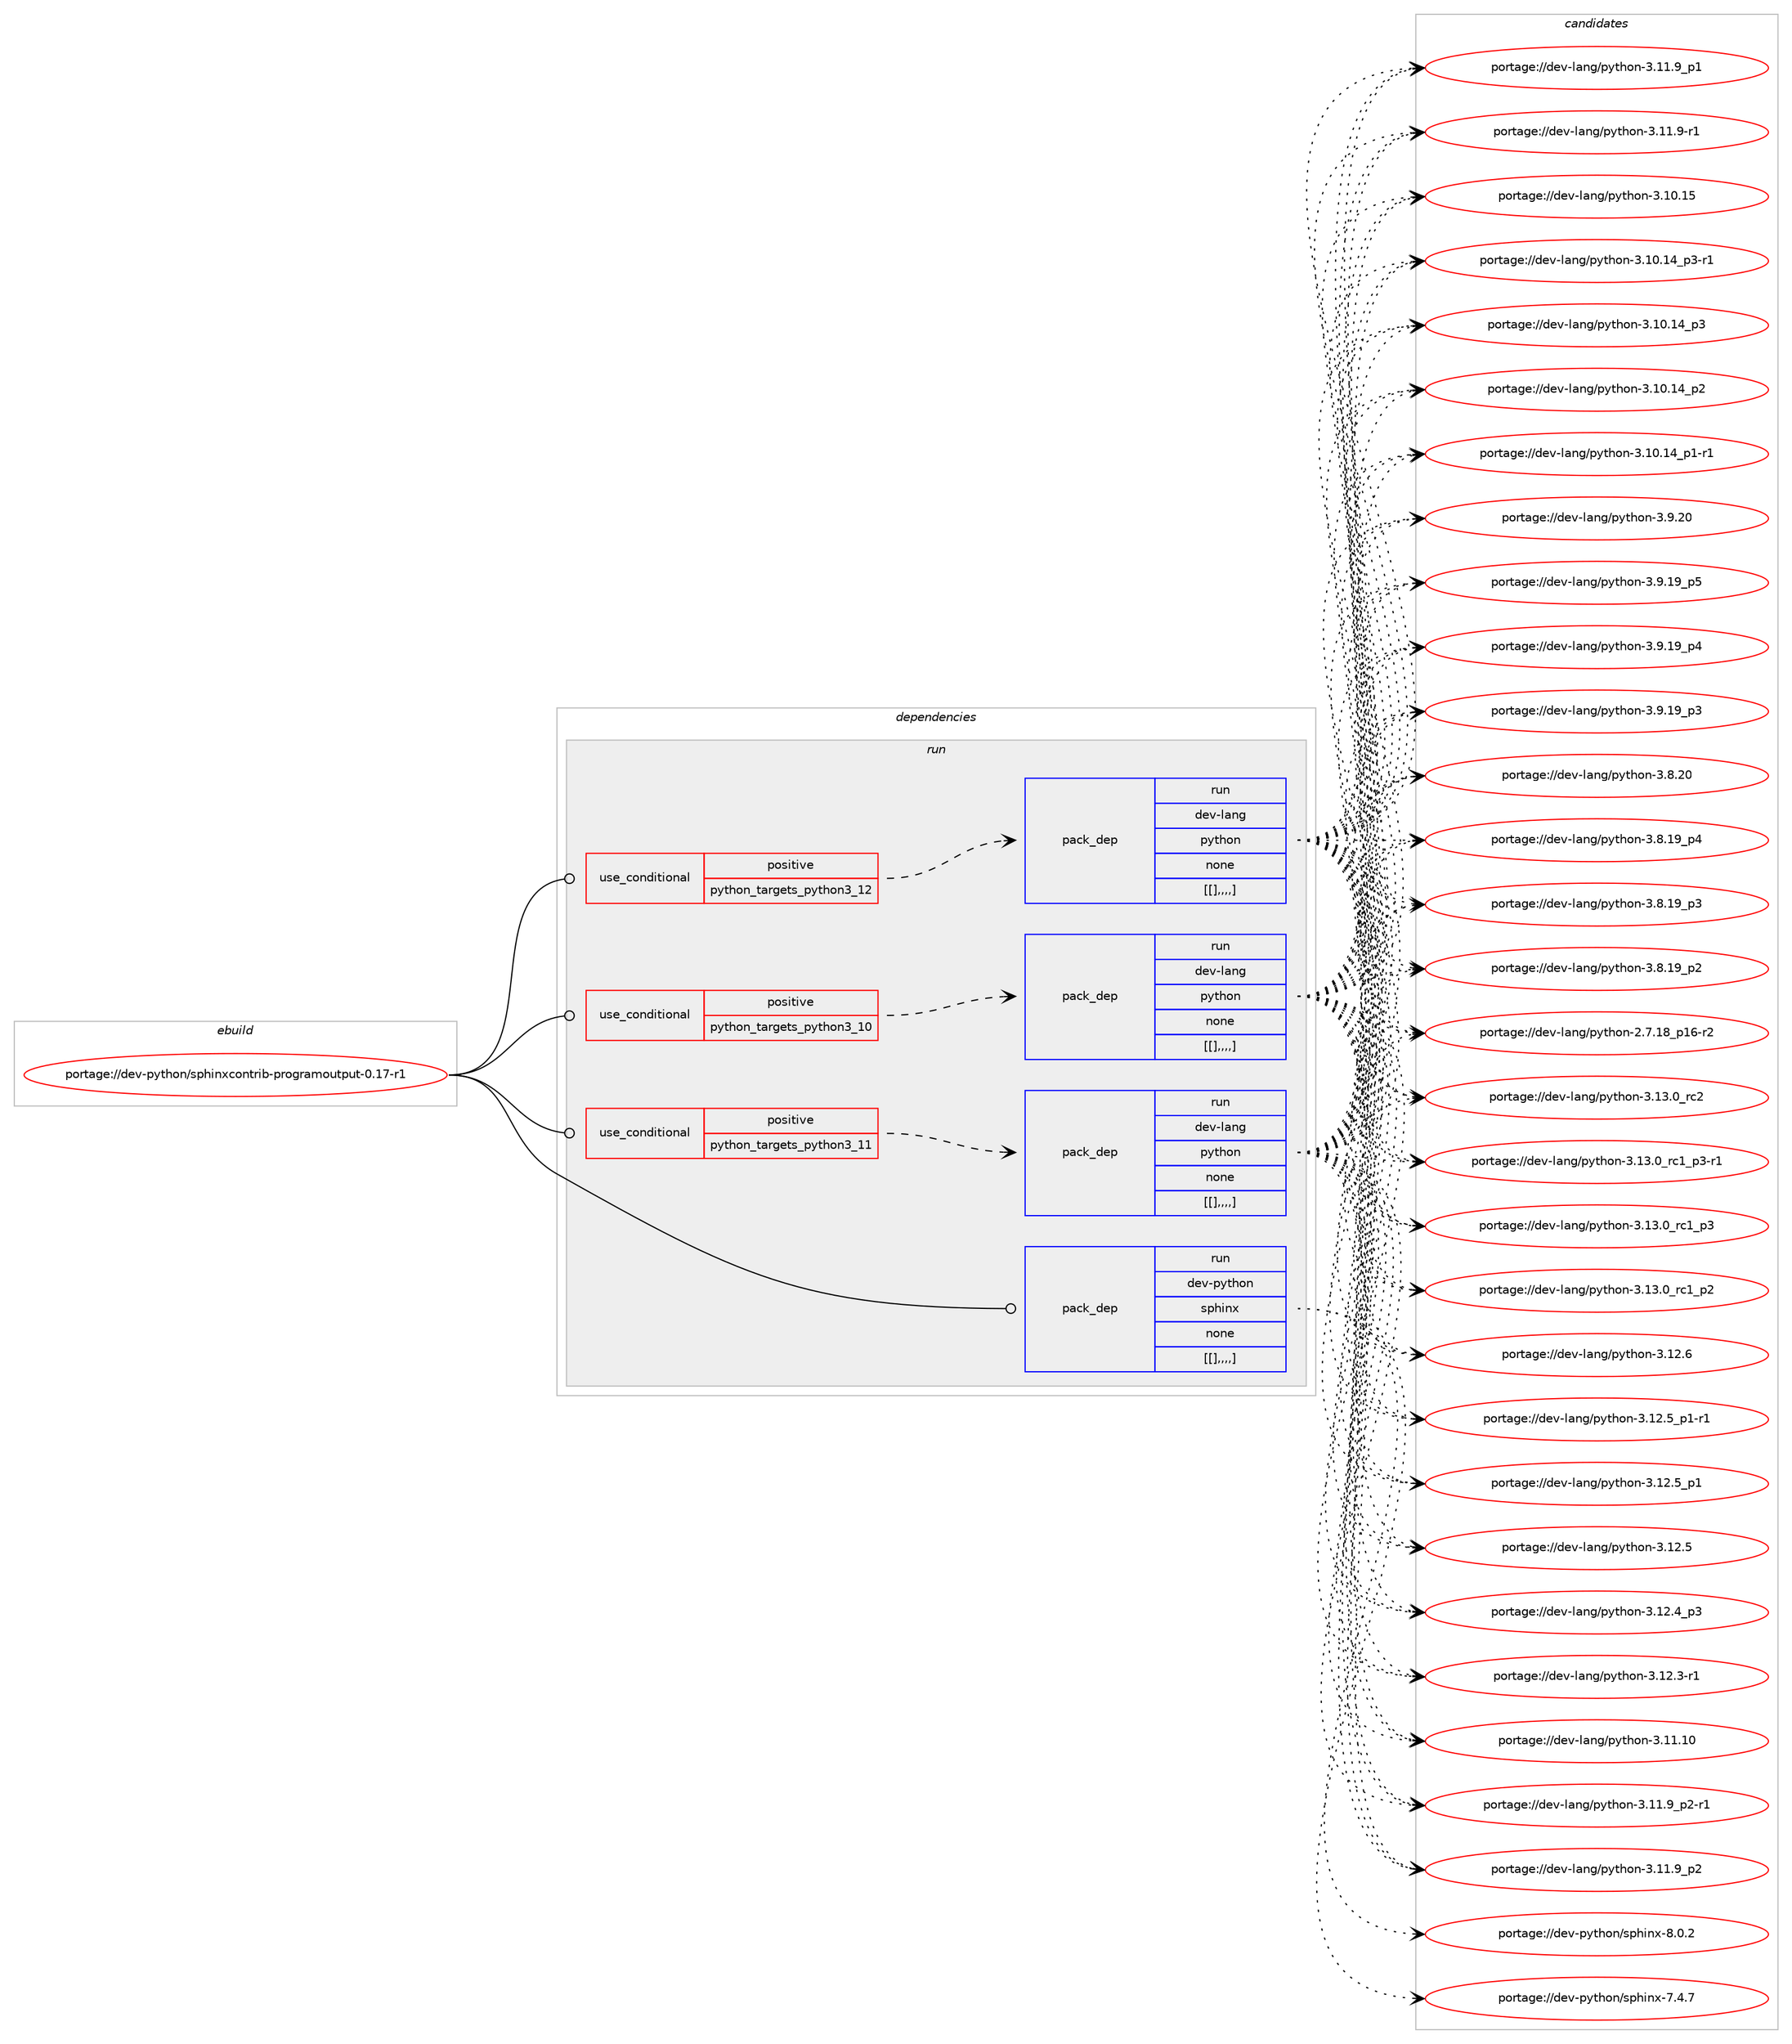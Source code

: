 digraph prolog {

# *************
# Graph options
# *************

newrank=true;
concentrate=true;
compound=true;
graph [rankdir=LR,fontname=Helvetica,fontsize=10,ranksep=1.5];#, ranksep=2.5, nodesep=0.2];
edge  [arrowhead=vee];
node  [fontname=Helvetica,fontsize=10];

# **********
# The ebuild
# **********

subgraph cluster_leftcol {
color=gray;
label=<<i>ebuild</i>>;
id [label="portage://dev-python/sphinxcontrib-programoutput-0.17-r1", color=red, width=4, href="../dev-python/sphinxcontrib-programoutput-0.17-r1.svg"];
}

# ****************
# The dependencies
# ****************

subgraph cluster_midcol {
color=gray;
label=<<i>dependencies</i>>;
subgraph cluster_compile {
fillcolor="#eeeeee";
style=filled;
label=<<i>compile</i>>;
}
subgraph cluster_compileandrun {
fillcolor="#eeeeee";
style=filled;
label=<<i>compile and run</i>>;
}
subgraph cluster_run {
fillcolor="#eeeeee";
style=filled;
label=<<i>run</i>>;
subgraph cond40941 {
dependency166333 [label=<<TABLE BORDER="0" CELLBORDER="1" CELLSPACING="0" CELLPADDING="4"><TR><TD ROWSPAN="3" CELLPADDING="10">use_conditional</TD></TR><TR><TD>positive</TD></TR><TR><TD>python_targets_python3_10</TD></TR></TABLE>>, shape=none, color=red];
subgraph pack124131 {
dependency166334 [label=<<TABLE BORDER="0" CELLBORDER="1" CELLSPACING="0" CELLPADDING="4" WIDTH="220"><TR><TD ROWSPAN="6" CELLPADDING="30">pack_dep</TD></TR><TR><TD WIDTH="110">run</TD></TR><TR><TD>dev-lang</TD></TR><TR><TD>python</TD></TR><TR><TD>none</TD></TR><TR><TD>[[],,,,]</TD></TR></TABLE>>, shape=none, color=blue];
}
dependency166333:e -> dependency166334:w [weight=20,style="dashed",arrowhead="vee"];
}
id:e -> dependency166333:w [weight=20,style="solid",arrowhead="odot"];
subgraph cond40942 {
dependency166335 [label=<<TABLE BORDER="0" CELLBORDER="1" CELLSPACING="0" CELLPADDING="4"><TR><TD ROWSPAN="3" CELLPADDING="10">use_conditional</TD></TR><TR><TD>positive</TD></TR><TR><TD>python_targets_python3_11</TD></TR></TABLE>>, shape=none, color=red];
subgraph pack124132 {
dependency166336 [label=<<TABLE BORDER="0" CELLBORDER="1" CELLSPACING="0" CELLPADDING="4" WIDTH="220"><TR><TD ROWSPAN="6" CELLPADDING="30">pack_dep</TD></TR><TR><TD WIDTH="110">run</TD></TR><TR><TD>dev-lang</TD></TR><TR><TD>python</TD></TR><TR><TD>none</TD></TR><TR><TD>[[],,,,]</TD></TR></TABLE>>, shape=none, color=blue];
}
dependency166335:e -> dependency166336:w [weight=20,style="dashed",arrowhead="vee"];
}
id:e -> dependency166335:w [weight=20,style="solid",arrowhead="odot"];
subgraph cond40943 {
dependency166337 [label=<<TABLE BORDER="0" CELLBORDER="1" CELLSPACING="0" CELLPADDING="4"><TR><TD ROWSPAN="3" CELLPADDING="10">use_conditional</TD></TR><TR><TD>positive</TD></TR><TR><TD>python_targets_python3_12</TD></TR></TABLE>>, shape=none, color=red];
subgraph pack124133 {
dependency166338 [label=<<TABLE BORDER="0" CELLBORDER="1" CELLSPACING="0" CELLPADDING="4" WIDTH="220"><TR><TD ROWSPAN="6" CELLPADDING="30">pack_dep</TD></TR><TR><TD WIDTH="110">run</TD></TR><TR><TD>dev-lang</TD></TR><TR><TD>python</TD></TR><TR><TD>none</TD></TR><TR><TD>[[],,,,]</TD></TR></TABLE>>, shape=none, color=blue];
}
dependency166337:e -> dependency166338:w [weight=20,style="dashed",arrowhead="vee"];
}
id:e -> dependency166337:w [weight=20,style="solid",arrowhead="odot"];
subgraph pack124134 {
dependency166339 [label=<<TABLE BORDER="0" CELLBORDER="1" CELLSPACING="0" CELLPADDING="4" WIDTH="220"><TR><TD ROWSPAN="6" CELLPADDING="30">pack_dep</TD></TR><TR><TD WIDTH="110">run</TD></TR><TR><TD>dev-python</TD></TR><TR><TD>sphinx</TD></TR><TR><TD>none</TD></TR><TR><TD>[[],,,,]</TD></TR></TABLE>>, shape=none, color=blue];
}
id:e -> dependency166339:w [weight=20,style="solid",arrowhead="odot"];
}
}

# **************
# The candidates
# **************

subgraph cluster_choices {
rank=same;
color=gray;
label=<<i>candidates</i>>;

subgraph choice124131 {
color=black;
nodesep=1;
choice10010111845108971101034711212111610411111045514649514648951149950 [label="portage://dev-lang/python-3.13.0_rc2", color=red, width=4,href="../dev-lang/python-3.13.0_rc2.svg"];
choice1001011184510897110103471121211161041111104551464951464895114994995112514511449 [label="portage://dev-lang/python-3.13.0_rc1_p3-r1", color=red, width=4,href="../dev-lang/python-3.13.0_rc1_p3-r1.svg"];
choice100101118451089711010347112121116104111110455146495146489511499499511251 [label="portage://dev-lang/python-3.13.0_rc1_p3", color=red, width=4,href="../dev-lang/python-3.13.0_rc1_p3.svg"];
choice100101118451089711010347112121116104111110455146495146489511499499511250 [label="portage://dev-lang/python-3.13.0_rc1_p2", color=red, width=4,href="../dev-lang/python-3.13.0_rc1_p2.svg"];
choice10010111845108971101034711212111610411111045514649504654 [label="portage://dev-lang/python-3.12.6", color=red, width=4,href="../dev-lang/python-3.12.6.svg"];
choice1001011184510897110103471121211161041111104551464950465395112494511449 [label="portage://dev-lang/python-3.12.5_p1-r1", color=red, width=4,href="../dev-lang/python-3.12.5_p1-r1.svg"];
choice100101118451089711010347112121116104111110455146495046539511249 [label="portage://dev-lang/python-3.12.5_p1", color=red, width=4,href="../dev-lang/python-3.12.5_p1.svg"];
choice10010111845108971101034711212111610411111045514649504653 [label="portage://dev-lang/python-3.12.5", color=red, width=4,href="../dev-lang/python-3.12.5.svg"];
choice100101118451089711010347112121116104111110455146495046529511251 [label="portage://dev-lang/python-3.12.4_p3", color=red, width=4,href="../dev-lang/python-3.12.4_p3.svg"];
choice100101118451089711010347112121116104111110455146495046514511449 [label="portage://dev-lang/python-3.12.3-r1", color=red, width=4,href="../dev-lang/python-3.12.3-r1.svg"];
choice1001011184510897110103471121211161041111104551464949464948 [label="portage://dev-lang/python-3.11.10", color=red, width=4,href="../dev-lang/python-3.11.10.svg"];
choice1001011184510897110103471121211161041111104551464949465795112504511449 [label="portage://dev-lang/python-3.11.9_p2-r1", color=red, width=4,href="../dev-lang/python-3.11.9_p2-r1.svg"];
choice100101118451089711010347112121116104111110455146494946579511250 [label="portage://dev-lang/python-3.11.9_p2", color=red, width=4,href="../dev-lang/python-3.11.9_p2.svg"];
choice100101118451089711010347112121116104111110455146494946579511249 [label="portage://dev-lang/python-3.11.9_p1", color=red, width=4,href="../dev-lang/python-3.11.9_p1.svg"];
choice100101118451089711010347112121116104111110455146494946574511449 [label="portage://dev-lang/python-3.11.9-r1", color=red, width=4,href="../dev-lang/python-3.11.9-r1.svg"];
choice1001011184510897110103471121211161041111104551464948464953 [label="portage://dev-lang/python-3.10.15", color=red, width=4,href="../dev-lang/python-3.10.15.svg"];
choice100101118451089711010347112121116104111110455146494846495295112514511449 [label="portage://dev-lang/python-3.10.14_p3-r1", color=red, width=4,href="../dev-lang/python-3.10.14_p3-r1.svg"];
choice10010111845108971101034711212111610411111045514649484649529511251 [label="portage://dev-lang/python-3.10.14_p3", color=red, width=4,href="../dev-lang/python-3.10.14_p3.svg"];
choice10010111845108971101034711212111610411111045514649484649529511250 [label="portage://dev-lang/python-3.10.14_p2", color=red, width=4,href="../dev-lang/python-3.10.14_p2.svg"];
choice100101118451089711010347112121116104111110455146494846495295112494511449 [label="portage://dev-lang/python-3.10.14_p1-r1", color=red, width=4,href="../dev-lang/python-3.10.14_p1-r1.svg"];
choice10010111845108971101034711212111610411111045514657465048 [label="portage://dev-lang/python-3.9.20", color=red, width=4,href="../dev-lang/python-3.9.20.svg"];
choice100101118451089711010347112121116104111110455146574649579511253 [label="portage://dev-lang/python-3.9.19_p5", color=red, width=4,href="../dev-lang/python-3.9.19_p5.svg"];
choice100101118451089711010347112121116104111110455146574649579511252 [label="portage://dev-lang/python-3.9.19_p4", color=red, width=4,href="../dev-lang/python-3.9.19_p4.svg"];
choice100101118451089711010347112121116104111110455146574649579511251 [label="portage://dev-lang/python-3.9.19_p3", color=red, width=4,href="../dev-lang/python-3.9.19_p3.svg"];
choice10010111845108971101034711212111610411111045514656465048 [label="portage://dev-lang/python-3.8.20", color=red, width=4,href="../dev-lang/python-3.8.20.svg"];
choice100101118451089711010347112121116104111110455146564649579511252 [label="portage://dev-lang/python-3.8.19_p4", color=red, width=4,href="../dev-lang/python-3.8.19_p4.svg"];
choice100101118451089711010347112121116104111110455146564649579511251 [label="portage://dev-lang/python-3.8.19_p3", color=red, width=4,href="../dev-lang/python-3.8.19_p3.svg"];
choice100101118451089711010347112121116104111110455146564649579511250 [label="portage://dev-lang/python-3.8.19_p2", color=red, width=4,href="../dev-lang/python-3.8.19_p2.svg"];
choice100101118451089711010347112121116104111110455046554649569511249544511450 [label="portage://dev-lang/python-2.7.18_p16-r2", color=red, width=4,href="../dev-lang/python-2.7.18_p16-r2.svg"];
dependency166334:e -> choice10010111845108971101034711212111610411111045514649514648951149950:w [style=dotted,weight="100"];
dependency166334:e -> choice1001011184510897110103471121211161041111104551464951464895114994995112514511449:w [style=dotted,weight="100"];
dependency166334:e -> choice100101118451089711010347112121116104111110455146495146489511499499511251:w [style=dotted,weight="100"];
dependency166334:e -> choice100101118451089711010347112121116104111110455146495146489511499499511250:w [style=dotted,weight="100"];
dependency166334:e -> choice10010111845108971101034711212111610411111045514649504654:w [style=dotted,weight="100"];
dependency166334:e -> choice1001011184510897110103471121211161041111104551464950465395112494511449:w [style=dotted,weight="100"];
dependency166334:e -> choice100101118451089711010347112121116104111110455146495046539511249:w [style=dotted,weight="100"];
dependency166334:e -> choice10010111845108971101034711212111610411111045514649504653:w [style=dotted,weight="100"];
dependency166334:e -> choice100101118451089711010347112121116104111110455146495046529511251:w [style=dotted,weight="100"];
dependency166334:e -> choice100101118451089711010347112121116104111110455146495046514511449:w [style=dotted,weight="100"];
dependency166334:e -> choice1001011184510897110103471121211161041111104551464949464948:w [style=dotted,weight="100"];
dependency166334:e -> choice1001011184510897110103471121211161041111104551464949465795112504511449:w [style=dotted,weight="100"];
dependency166334:e -> choice100101118451089711010347112121116104111110455146494946579511250:w [style=dotted,weight="100"];
dependency166334:e -> choice100101118451089711010347112121116104111110455146494946579511249:w [style=dotted,weight="100"];
dependency166334:e -> choice100101118451089711010347112121116104111110455146494946574511449:w [style=dotted,weight="100"];
dependency166334:e -> choice1001011184510897110103471121211161041111104551464948464953:w [style=dotted,weight="100"];
dependency166334:e -> choice100101118451089711010347112121116104111110455146494846495295112514511449:w [style=dotted,weight="100"];
dependency166334:e -> choice10010111845108971101034711212111610411111045514649484649529511251:w [style=dotted,weight="100"];
dependency166334:e -> choice10010111845108971101034711212111610411111045514649484649529511250:w [style=dotted,weight="100"];
dependency166334:e -> choice100101118451089711010347112121116104111110455146494846495295112494511449:w [style=dotted,weight="100"];
dependency166334:e -> choice10010111845108971101034711212111610411111045514657465048:w [style=dotted,weight="100"];
dependency166334:e -> choice100101118451089711010347112121116104111110455146574649579511253:w [style=dotted,weight="100"];
dependency166334:e -> choice100101118451089711010347112121116104111110455146574649579511252:w [style=dotted,weight="100"];
dependency166334:e -> choice100101118451089711010347112121116104111110455146574649579511251:w [style=dotted,weight="100"];
dependency166334:e -> choice10010111845108971101034711212111610411111045514656465048:w [style=dotted,weight="100"];
dependency166334:e -> choice100101118451089711010347112121116104111110455146564649579511252:w [style=dotted,weight="100"];
dependency166334:e -> choice100101118451089711010347112121116104111110455146564649579511251:w [style=dotted,weight="100"];
dependency166334:e -> choice100101118451089711010347112121116104111110455146564649579511250:w [style=dotted,weight="100"];
dependency166334:e -> choice100101118451089711010347112121116104111110455046554649569511249544511450:w [style=dotted,weight="100"];
}
subgraph choice124132 {
color=black;
nodesep=1;
choice10010111845108971101034711212111610411111045514649514648951149950 [label="portage://dev-lang/python-3.13.0_rc2", color=red, width=4,href="../dev-lang/python-3.13.0_rc2.svg"];
choice1001011184510897110103471121211161041111104551464951464895114994995112514511449 [label="portage://dev-lang/python-3.13.0_rc1_p3-r1", color=red, width=4,href="../dev-lang/python-3.13.0_rc1_p3-r1.svg"];
choice100101118451089711010347112121116104111110455146495146489511499499511251 [label="portage://dev-lang/python-3.13.0_rc1_p3", color=red, width=4,href="../dev-lang/python-3.13.0_rc1_p3.svg"];
choice100101118451089711010347112121116104111110455146495146489511499499511250 [label="portage://dev-lang/python-3.13.0_rc1_p2", color=red, width=4,href="../dev-lang/python-3.13.0_rc1_p2.svg"];
choice10010111845108971101034711212111610411111045514649504654 [label="portage://dev-lang/python-3.12.6", color=red, width=4,href="../dev-lang/python-3.12.6.svg"];
choice1001011184510897110103471121211161041111104551464950465395112494511449 [label="portage://dev-lang/python-3.12.5_p1-r1", color=red, width=4,href="../dev-lang/python-3.12.5_p1-r1.svg"];
choice100101118451089711010347112121116104111110455146495046539511249 [label="portage://dev-lang/python-3.12.5_p1", color=red, width=4,href="../dev-lang/python-3.12.5_p1.svg"];
choice10010111845108971101034711212111610411111045514649504653 [label="portage://dev-lang/python-3.12.5", color=red, width=4,href="../dev-lang/python-3.12.5.svg"];
choice100101118451089711010347112121116104111110455146495046529511251 [label="portage://dev-lang/python-3.12.4_p3", color=red, width=4,href="../dev-lang/python-3.12.4_p3.svg"];
choice100101118451089711010347112121116104111110455146495046514511449 [label="portage://dev-lang/python-3.12.3-r1", color=red, width=4,href="../dev-lang/python-3.12.3-r1.svg"];
choice1001011184510897110103471121211161041111104551464949464948 [label="portage://dev-lang/python-3.11.10", color=red, width=4,href="../dev-lang/python-3.11.10.svg"];
choice1001011184510897110103471121211161041111104551464949465795112504511449 [label="portage://dev-lang/python-3.11.9_p2-r1", color=red, width=4,href="../dev-lang/python-3.11.9_p2-r1.svg"];
choice100101118451089711010347112121116104111110455146494946579511250 [label="portage://dev-lang/python-3.11.9_p2", color=red, width=4,href="../dev-lang/python-3.11.9_p2.svg"];
choice100101118451089711010347112121116104111110455146494946579511249 [label="portage://dev-lang/python-3.11.9_p1", color=red, width=4,href="../dev-lang/python-3.11.9_p1.svg"];
choice100101118451089711010347112121116104111110455146494946574511449 [label="portage://dev-lang/python-3.11.9-r1", color=red, width=4,href="../dev-lang/python-3.11.9-r1.svg"];
choice1001011184510897110103471121211161041111104551464948464953 [label="portage://dev-lang/python-3.10.15", color=red, width=4,href="../dev-lang/python-3.10.15.svg"];
choice100101118451089711010347112121116104111110455146494846495295112514511449 [label="portage://dev-lang/python-3.10.14_p3-r1", color=red, width=4,href="../dev-lang/python-3.10.14_p3-r1.svg"];
choice10010111845108971101034711212111610411111045514649484649529511251 [label="portage://dev-lang/python-3.10.14_p3", color=red, width=4,href="../dev-lang/python-3.10.14_p3.svg"];
choice10010111845108971101034711212111610411111045514649484649529511250 [label="portage://dev-lang/python-3.10.14_p2", color=red, width=4,href="../dev-lang/python-3.10.14_p2.svg"];
choice100101118451089711010347112121116104111110455146494846495295112494511449 [label="portage://dev-lang/python-3.10.14_p1-r1", color=red, width=4,href="../dev-lang/python-3.10.14_p1-r1.svg"];
choice10010111845108971101034711212111610411111045514657465048 [label="portage://dev-lang/python-3.9.20", color=red, width=4,href="../dev-lang/python-3.9.20.svg"];
choice100101118451089711010347112121116104111110455146574649579511253 [label="portage://dev-lang/python-3.9.19_p5", color=red, width=4,href="../dev-lang/python-3.9.19_p5.svg"];
choice100101118451089711010347112121116104111110455146574649579511252 [label="portage://dev-lang/python-3.9.19_p4", color=red, width=4,href="../dev-lang/python-3.9.19_p4.svg"];
choice100101118451089711010347112121116104111110455146574649579511251 [label="portage://dev-lang/python-3.9.19_p3", color=red, width=4,href="../dev-lang/python-3.9.19_p3.svg"];
choice10010111845108971101034711212111610411111045514656465048 [label="portage://dev-lang/python-3.8.20", color=red, width=4,href="../dev-lang/python-3.8.20.svg"];
choice100101118451089711010347112121116104111110455146564649579511252 [label="portage://dev-lang/python-3.8.19_p4", color=red, width=4,href="../dev-lang/python-3.8.19_p4.svg"];
choice100101118451089711010347112121116104111110455146564649579511251 [label="portage://dev-lang/python-3.8.19_p3", color=red, width=4,href="../dev-lang/python-3.8.19_p3.svg"];
choice100101118451089711010347112121116104111110455146564649579511250 [label="portage://dev-lang/python-3.8.19_p2", color=red, width=4,href="../dev-lang/python-3.8.19_p2.svg"];
choice100101118451089711010347112121116104111110455046554649569511249544511450 [label="portage://dev-lang/python-2.7.18_p16-r2", color=red, width=4,href="../dev-lang/python-2.7.18_p16-r2.svg"];
dependency166336:e -> choice10010111845108971101034711212111610411111045514649514648951149950:w [style=dotted,weight="100"];
dependency166336:e -> choice1001011184510897110103471121211161041111104551464951464895114994995112514511449:w [style=dotted,weight="100"];
dependency166336:e -> choice100101118451089711010347112121116104111110455146495146489511499499511251:w [style=dotted,weight="100"];
dependency166336:e -> choice100101118451089711010347112121116104111110455146495146489511499499511250:w [style=dotted,weight="100"];
dependency166336:e -> choice10010111845108971101034711212111610411111045514649504654:w [style=dotted,weight="100"];
dependency166336:e -> choice1001011184510897110103471121211161041111104551464950465395112494511449:w [style=dotted,weight="100"];
dependency166336:e -> choice100101118451089711010347112121116104111110455146495046539511249:w [style=dotted,weight="100"];
dependency166336:e -> choice10010111845108971101034711212111610411111045514649504653:w [style=dotted,weight="100"];
dependency166336:e -> choice100101118451089711010347112121116104111110455146495046529511251:w [style=dotted,weight="100"];
dependency166336:e -> choice100101118451089711010347112121116104111110455146495046514511449:w [style=dotted,weight="100"];
dependency166336:e -> choice1001011184510897110103471121211161041111104551464949464948:w [style=dotted,weight="100"];
dependency166336:e -> choice1001011184510897110103471121211161041111104551464949465795112504511449:w [style=dotted,weight="100"];
dependency166336:e -> choice100101118451089711010347112121116104111110455146494946579511250:w [style=dotted,weight="100"];
dependency166336:e -> choice100101118451089711010347112121116104111110455146494946579511249:w [style=dotted,weight="100"];
dependency166336:e -> choice100101118451089711010347112121116104111110455146494946574511449:w [style=dotted,weight="100"];
dependency166336:e -> choice1001011184510897110103471121211161041111104551464948464953:w [style=dotted,weight="100"];
dependency166336:e -> choice100101118451089711010347112121116104111110455146494846495295112514511449:w [style=dotted,weight="100"];
dependency166336:e -> choice10010111845108971101034711212111610411111045514649484649529511251:w [style=dotted,weight="100"];
dependency166336:e -> choice10010111845108971101034711212111610411111045514649484649529511250:w [style=dotted,weight="100"];
dependency166336:e -> choice100101118451089711010347112121116104111110455146494846495295112494511449:w [style=dotted,weight="100"];
dependency166336:e -> choice10010111845108971101034711212111610411111045514657465048:w [style=dotted,weight="100"];
dependency166336:e -> choice100101118451089711010347112121116104111110455146574649579511253:w [style=dotted,weight="100"];
dependency166336:e -> choice100101118451089711010347112121116104111110455146574649579511252:w [style=dotted,weight="100"];
dependency166336:e -> choice100101118451089711010347112121116104111110455146574649579511251:w [style=dotted,weight="100"];
dependency166336:e -> choice10010111845108971101034711212111610411111045514656465048:w [style=dotted,weight="100"];
dependency166336:e -> choice100101118451089711010347112121116104111110455146564649579511252:w [style=dotted,weight="100"];
dependency166336:e -> choice100101118451089711010347112121116104111110455146564649579511251:w [style=dotted,weight="100"];
dependency166336:e -> choice100101118451089711010347112121116104111110455146564649579511250:w [style=dotted,weight="100"];
dependency166336:e -> choice100101118451089711010347112121116104111110455046554649569511249544511450:w [style=dotted,weight="100"];
}
subgraph choice124133 {
color=black;
nodesep=1;
choice10010111845108971101034711212111610411111045514649514648951149950 [label="portage://dev-lang/python-3.13.0_rc2", color=red, width=4,href="../dev-lang/python-3.13.0_rc2.svg"];
choice1001011184510897110103471121211161041111104551464951464895114994995112514511449 [label="portage://dev-lang/python-3.13.0_rc1_p3-r1", color=red, width=4,href="../dev-lang/python-3.13.0_rc1_p3-r1.svg"];
choice100101118451089711010347112121116104111110455146495146489511499499511251 [label="portage://dev-lang/python-3.13.0_rc1_p3", color=red, width=4,href="../dev-lang/python-3.13.0_rc1_p3.svg"];
choice100101118451089711010347112121116104111110455146495146489511499499511250 [label="portage://dev-lang/python-3.13.0_rc1_p2", color=red, width=4,href="../dev-lang/python-3.13.0_rc1_p2.svg"];
choice10010111845108971101034711212111610411111045514649504654 [label="portage://dev-lang/python-3.12.6", color=red, width=4,href="../dev-lang/python-3.12.6.svg"];
choice1001011184510897110103471121211161041111104551464950465395112494511449 [label="portage://dev-lang/python-3.12.5_p1-r1", color=red, width=4,href="../dev-lang/python-3.12.5_p1-r1.svg"];
choice100101118451089711010347112121116104111110455146495046539511249 [label="portage://dev-lang/python-3.12.5_p1", color=red, width=4,href="../dev-lang/python-3.12.5_p1.svg"];
choice10010111845108971101034711212111610411111045514649504653 [label="portage://dev-lang/python-3.12.5", color=red, width=4,href="../dev-lang/python-3.12.5.svg"];
choice100101118451089711010347112121116104111110455146495046529511251 [label="portage://dev-lang/python-3.12.4_p3", color=red, width=4,href="../dev-lang/python-3.12.4_p3.svg"];
choice100101118451089711010347112121116104111110455146495046514511449 [label="portage://dev-lang/python-3.12.3-r1", color=red, width=4,href="../dev-lang/python-3.12.3-r1.svg"];
choice1001011184510897110103471121211161041111104551464949464948 [label="portage://dev-lang/python-3.11.10", color=red, width=4,href="../dev-lang/python-3.11.10.svg"];
choice1001011184510897110103471121211161041111104551464949465795112504511449 [label="portage://dev-lang/python-3.11.9_p2-r1", color=red, width=4,href="../dev-lang/python-3.11.9_p2-r1.svg"];
choice100101118451089711010347112121116104111110455146494946579511250 [label="portage://dev-lang/python-3.11.9_p2", color=red, width=4,href="../dev-lang/python-3.11.9_p2.svg"];
choice100101118451089711010347112121116104111110455146494946579511249 [label="portage://dev-lang/python-3.11.9_p1", color=red, width=4,href="../dev-lang/python-3.11.9_p1.svg"];
choice100101118451089711010347112121116104111110455146494946574511449 [label="portage://dev-lang/python-3.11.9-r1", color=red, width=4,href="../dev-lang/python-3.11.9-r1.svg"];
choice1001011184510897110103471121211161041111104551464948464953 [label="portage://dev-lang/python-3.10.15", color=red, width=4,href="../dev-lang/python-3.10.15.svg"];
choice100101118451089711010347112121116104111110455146494846495295112514511449 [label="portage://dev-lang/python-3.10.14_p3-r1", color=red, width=4,href="../dev-lang/python-3.10.14_p3-r1.svg"];
choice10010111845108971101034711212111610411111045514649484649529511251 [label="portage://dev-lang/python-3.10.14_p3", color=red, width=4,href="../dev-lang/python-3.10.14_p3.svg"];
choice10010111845108971101034711212111610411111045514649484649529511250 [label="portage://dev-lang/python-3.10.14_p2", color=red, width=4,href="../dev-lang/python-3.10.14_p2.svg"];
choice100101118451089711010347112121116104111110455146494846495295112494511449 [label="portage://dev-lang/python-3.10.14_p1-r1", color=red, width=4,href="../dev-lang/python-3.10.14_p1-r1.svg"];
choice10010111845108971101034711212111610411111045514657465048 [label="portage://dev-lang/python-3.9.20", color=red, width=4,href="../dev-lang/python-3.9.20.svg"];
choice100101118451089711010347112121116104111110455146574649579511253 [label="portage://dev-lang/python-3.9.19_p5", color=red, width=4,href="../dev-lang/python-3.9.19_p5.svg"];
choice100101118451089711010347112121116104111110455146574649579511252 [label="portage://dev-lang/python-3.9.19_p4", color=red, width=4,href="../dev-lang/python-3.9.19_p4.svg"];
choice100101118451089711010347112121116104111110455146574649579511251 [label="portage://dev-lang/python-3.9.19_p3", color=red, width=4,href="../dev-lang/python-3.9.19_p3.svg"];
choice10010111845108971101034711212111610411111045514656465048 [label="portage://dev-lang/python-3.8.20", color=red, width=4,href="../dev-lang/python-3.8.20.svg"];
choice100101118451089711010347112121116104111110455146564649579511252 [label="portage://dev-lang/python-3.8.19_p4", color=red, width=4,href="../dev-lang/python-3.8.19_p4.svg"];
choice100101118451089711010347112121116104111110455146564649579511251 [label="portage://dev-lang/python-3.8.19_p3", color=red, width=4,href="../dev-lang/python-3.8.19_p3.svg"];
choice100101118451089711010347112121116104111110455146564649579511250 [label="portage://dev-lang/python-3.8.19_p2", color=red, width=4,href="../dev-lang/python-3.8.19_p2.svg"];
choice100101118451089711010347112121116104111110455046554649569511249544511450 [label="portage://dev-lang/python-2.7.18_p16-r2", color=red, width=4,href="../dev-lang/python-2.7.18_p16-r2.svg"];
dependency166338:e -> choice10010111845108971101034711212111610411111045514649514648951149950:w [style=dotted,weight="100"];
dependency166338:e -> choice1001011184510897110103471121211161041111104551464951464895114994995112514511449:w [style=dotted,weight="100"];
dependency166338:e -> choice100101118451089711010347112121116104111110455146495146489511499499511251:w [style=dotted,weight="100"];
dependency166338:e -> choice100101118451089711010347112121116104111110455146495146489511499499511250:w [style=dotted,weight="100"];
dependency166338:e -> choice10010111845108971101034711212111610411111045514649504654:w [style=dotted,weight="100"];
dependency166338:e -> choice1001011184510897110103471121211161041111104551464950465395112494511449:w [style=dotted,weight="100"];
dependency166338:e -> choice100101118451089711010347112121116104111110455146495046539511249:w [style=dotted,weight="100"];
dependency166338:e -> choice10010111845108971101034711212111610411111045514649504653:w [style=dotted,weight="100"];
dependency166338:e -> choice100101118451089711010347112121116104111110455146495046529511251:w [style=dotted,weight="100"];
dependency166338:e -> choice100101118451089711010347112121116104111110455146495046514511449:w [style=dotted,weight="100"];
dependency166338:e -> choice1001011184510897110103471121211161041111104551464949464948:w [style=dotted,weight="100"];
dependency166338:e -> choice1001011184510897110103471121211161041111104551464949465795112504511449:w [style=dotted,weight="100"];
dependency166338:e -> choice100101118451089711010347112121116104111110455146494946579511250:w [style=dotted,weight="100"];
dependency166338:e -> choice100101118451089711010347112121116104111110455146494946579511249:w [style=dotted,weight="100"];
dependency166338:e -> choice100101118451089711010347112121116104111110455146494946574511449:w [style=dotted,weight="100"];
dependency166338:e -> choice1001011184510897110103471121211161041111104551464948464953:w [style=dotted,weight="100"];
dependency166338:e -> choice100101118451089711010347112121116104111110455146494846495295112514511449:w [style=dotted,weight="100"];
dependency166338:e -> choice10010111845108971101034711212111610411111045514649484649529511251:w [style=dotted,weight="100"];
dependency166338:e -> choice10010111845108971101034711212111610411111045514649484649529511250:w [style=dotted,weight="100"];
dependency166338:e -> choice100101118451089711010347112121116104111110455146494846495295112494511449:w [style=dotted,weight="100"];
dependency166338:e -> choice10010111845108971101034711212111610411111045514657465048:w [style=dotted,weight="100"];
dependency166338:e -> choice100101118451089711010347112121116104111110455146574649579511253:w [style=dotted,weight="100"];
dependency166338:e -> choice100101118451089711010347112121116104111110455146574649579511252:w [style=dotted,weight="100"];
dependency166338:e -> choice100101118451089711010347112121116104111110455146574649579511251:w [style=dotted,weight="100"];
dependency166338:e -> choice10010111845108971101034711212111610411111045514656465048:w [style=dotted,weight="100"];
dependency166338:e -> choice100101118451089711010347112121116104111110455146564649579511252:w [style=dotted,weight="100"];
dependency166338:e -> choice100101118451089711010347112121116104111110455146564649579511251:w [style=dotted,weight="100"];
dependency166338:e -> choice100101118451089711010347112121116104111110455146564649579511250:w [style=dotted,weight="100"];
dependency166338:e -> choice100101118451089711010347112121116104111110455046554649569511249544511450:w [style=dotted,weight="100"];
}
subgraph choice124134 {
color=black;
nodesep=1;
choice1001011184511212111610411111047115112104105110120455646484650 [label="portage://dev-python/sphinx-8.0.2", color=red, width=4,href="../dev-python/sphinx-8.0.2.svg"];
choice1001011184511212111610411111047115112104105110120455546524655 [label="portage://dev-python/sphinx-7.4.7", color=red, width=4,href="../dev-python/sphinx-7.4.7.svg"];
dependency166339:e -> choice1001011184511212111610411111047115112104105110120455646484650:w [style=dotted,weight="100"];
dependency166339:e -> choice1001011184511212111610411111047115112104105110120455546524655:w [style=dotted,weight="100"];
}
}

}
